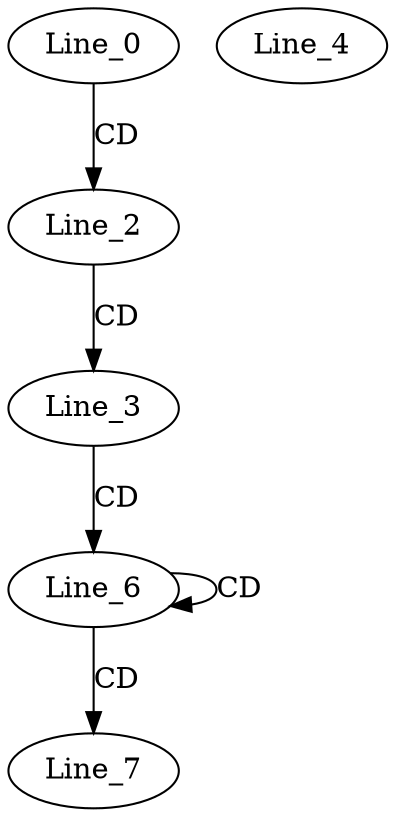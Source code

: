 digraph G {
  Line_0;
  Line_2;
  Line_3;
  Line_4;
  Line_6;
  Line_6;
  Line_6;
  Line_7;
  Line_0 -> Line_2 [ label="CD" ];
  Line_2 -> Line_3 [ label="CD" ];
  Line_3 -> Line_6 [ label="CD" ];
  Line_6 -> Line_6 [ label="CD" ];
  Line_6 -> Line_7 [ label="CD" ];
}
